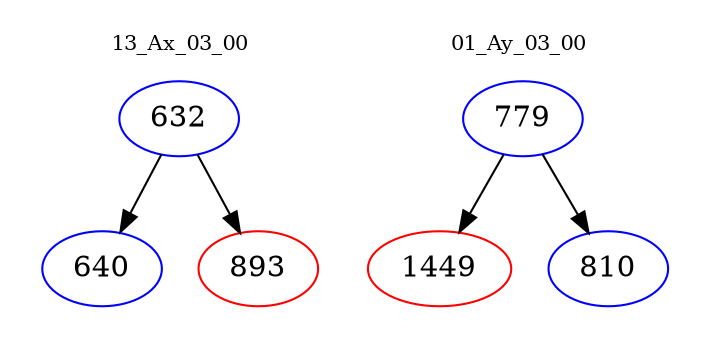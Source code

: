 digraph{
subgraph cluster_0 {
color = white
label = "13_Ax_03_00";
fontsize=10;
T0_632 [label="632", color="blue"]
T0_632 -> T0_640 [color="black"]
T0_640 [label="640", color="blue"]
T0_632 -> T0_893 [color="black"]
T0_893 [label="893", color="red"]
}
subgraph cluster_1 {
color = white
label = "01_Ay_03_00";
fontsize=10;
T1_779 [label="779", color="blue"]
T1_779 -> T1_1449 [color="black"]
T1_1449 [label="1449", color="red"]
T1_779 -> T1_810 [color="black"]
T1_810 [label="810", color="blue"]
}
}
